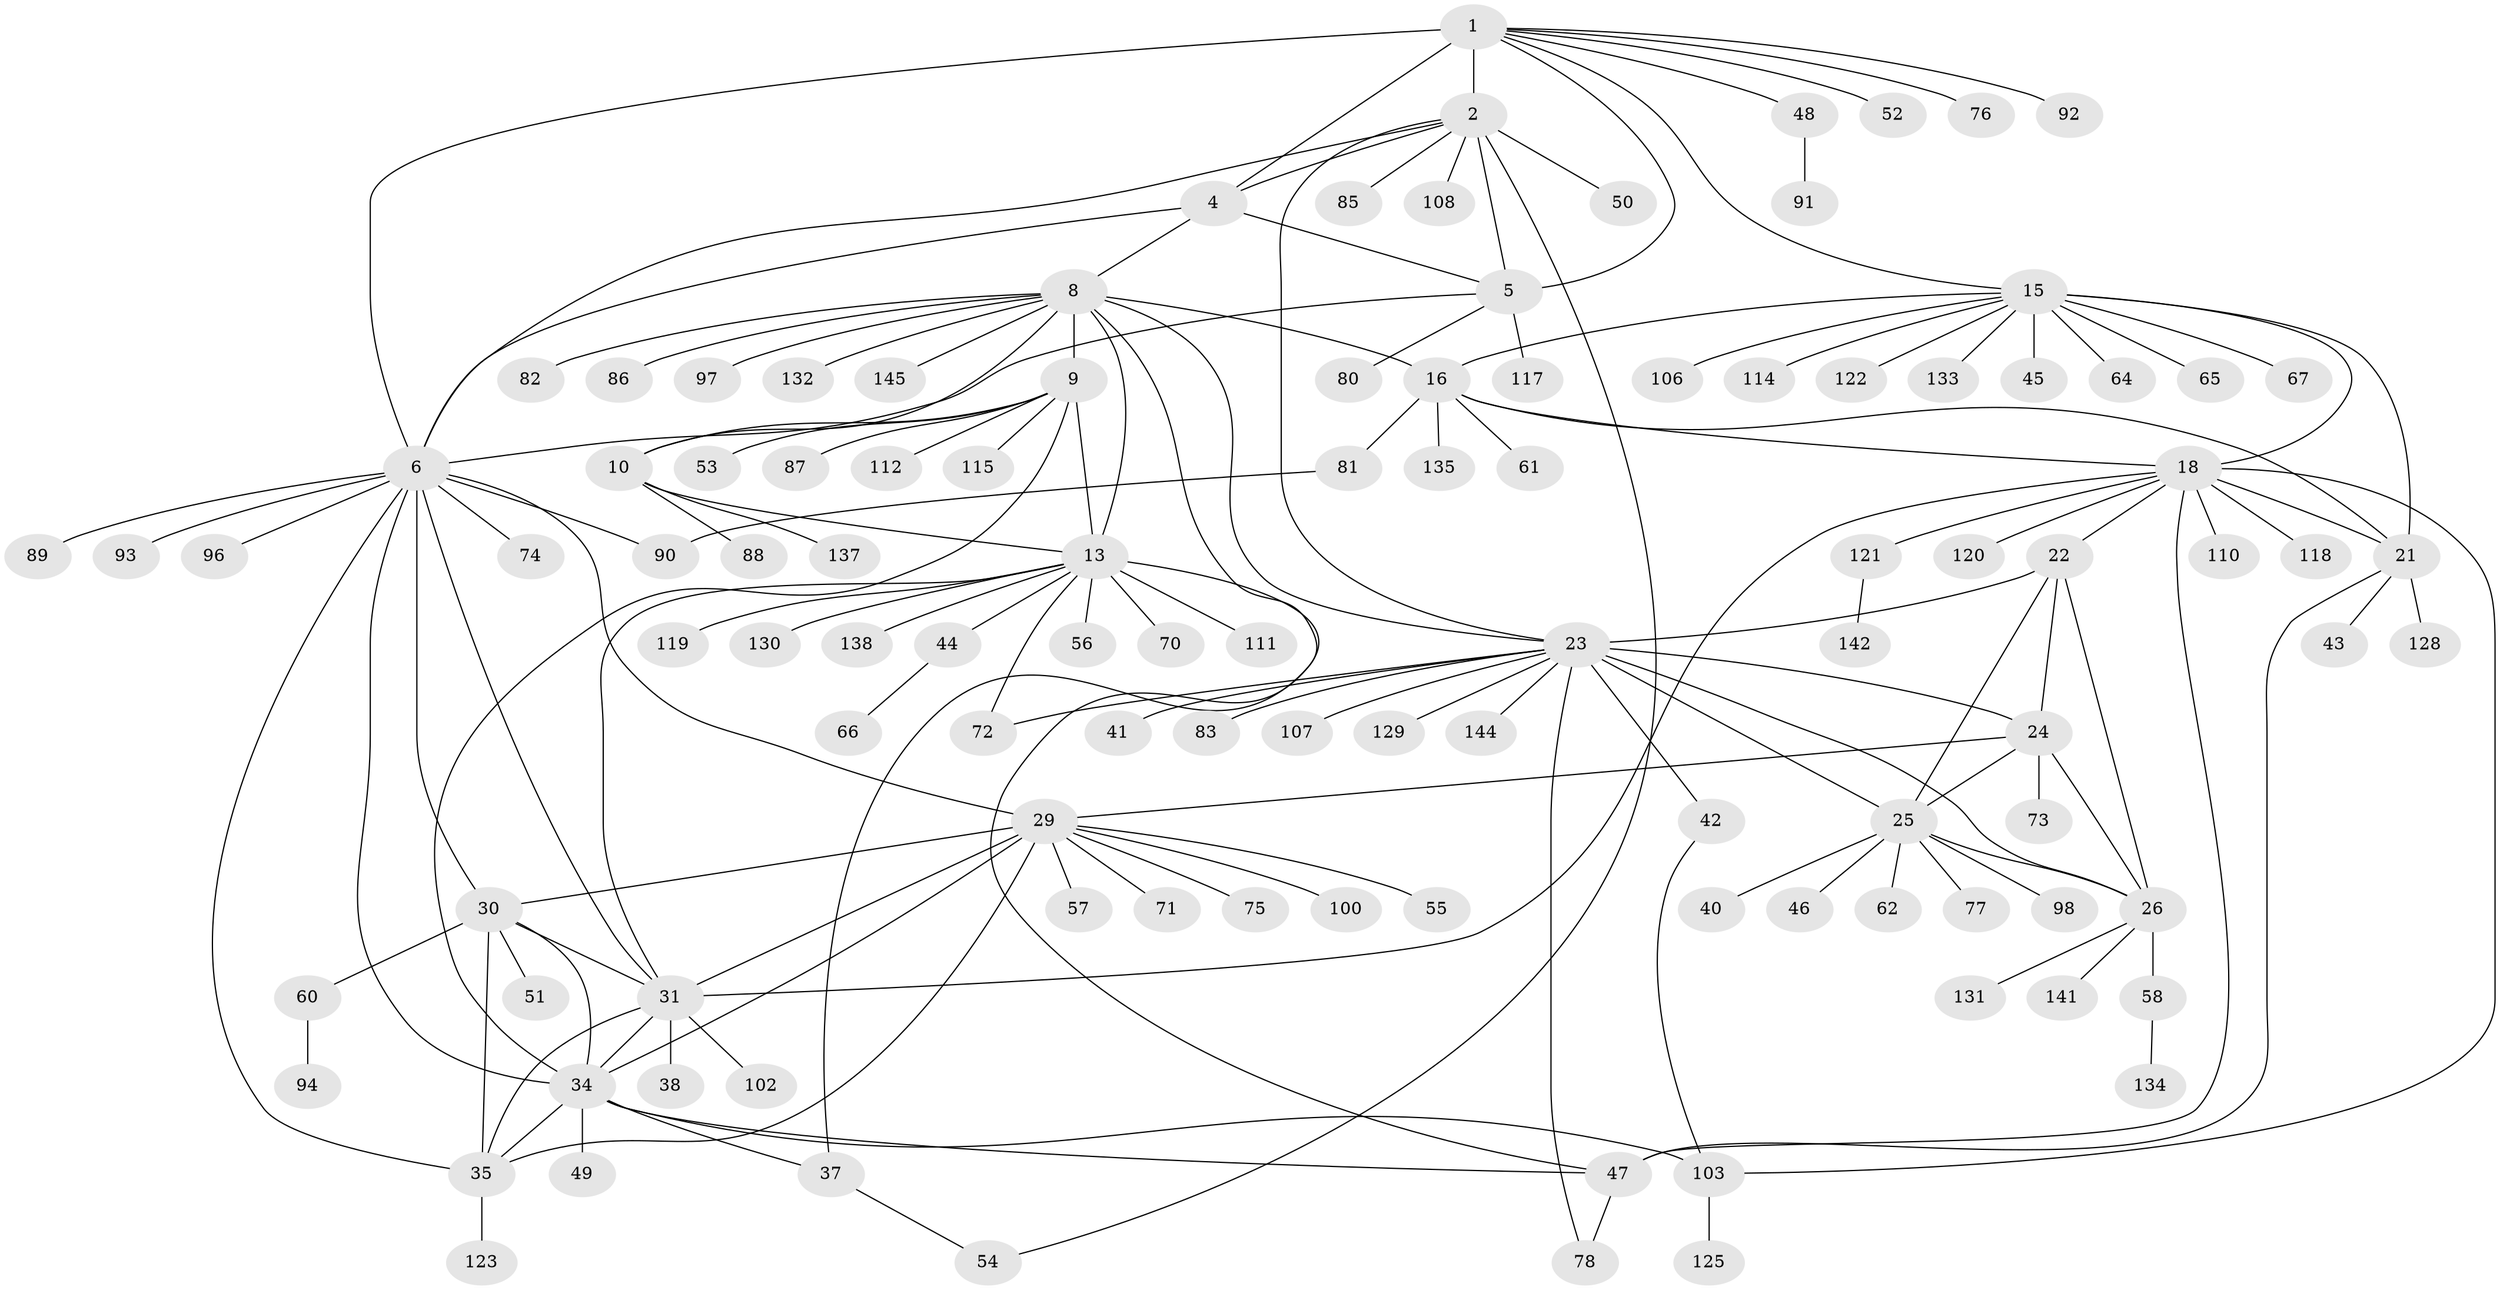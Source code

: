 // original degree distribution, {10: 0.0273972602739726, 8: 0.0410958904109589, 9: 0.04794520547945205, 7: 0.0410958904109589, 12: 0.03424657534246575, 6: 0.0136986301369863, 11: 0.0273972602739726, 14: 0.00684931506849315, 2: 0.17123287671232876, 4: 0.02054794520547945, 1: 0.547945205479452, 3: 0.02054794520547945}
// Generated by graph-tools (version 1.1) at 2025/11/02/27/25 16:11:30]
// undirected, 110 vertices, 154 edges
graph export_dot {
graph [start="1"]
  node [color=gray90,style=filled];
  1 [super="+7"];
  2 [super="+3"];
  4;
  5 [super="+59"];
  6 [super="+33"];
  8 [super="+12"];
  9 [super="+11"];
  10;
  13 [super="+14"];
  15 [super="+17"];
  16 [super="+19"];
  18 [super="+20"];
  21 [super="+99"];
  22 [super="+79"];
  23 [super="+27"];
  24;
  25 [super="+136"];
  26 [super="+28"];
  29 [super="+63"];
  30 [super="+32"];
  31 [super="+101"];
  34 [super="+39"];
  35 [super="+36"];
  37 [super="+69"];
  38;
  40;
  41;
  42 [super="+105"];
  43;
  44;
  45;
  46;
  47 [super="+68"];
  48 [super="+140"];
  49;
  50;
  51;
  52 [super="+146"];
  53;
  54;
  55 [super="+104"];
  56;
  57;
  58 [super="+84"];
  60;
  61;
  62;
  64;
  65;
  66 [super="+143"];
  67;
  70 [super="+113"];
  71;
  72;
  73;
  74;
  75;
  76;
  77;
  78;
  80;
  81;
  82;
  83;
  85;
  86;
  87;
  88;
  89 [super="+95"];
  90;
  91;
  92;
  93;
  94 [super="+139"];
  96;
  97;
  98 [super="+124"];
  100 [super="+116"];
  102;
  103 [super="+109"];
  106;
  107;
  108 [super="+126"];
  110;
  111;
  112;
  114;
  115;
  117;
  118;
  119;
  120;
  121 [super="+127"];
  122;
  123;
  125;
  128;
  129;
  130;
  131;
  132;
  133;
  134;
  135;
  137;
  138;
  141;
  142;
  144;
  145;
  1 -- 2 [weight=4];
  1 -- 4 [weight=2];
  1 -- 5 [weight=2];
  1 -- 6 [weight=2];
  1 -- 48;
  1 -- 52;
  1 -- 76;
  1 -- 92;
  1 -- 15;
  2 -- 4 [weight=2];
  2 -- 5 [weight=2];
  2 -- 6 [weight=2];
  2 -- 23;
  2 -- 108;
  2 -- 50;
  2 -- 85;
  2 -- 54;
  4 -- 5;
  4 -- 6;
  4 -- 8;
  5 -- 6;
  5 -- 80;
  5 -- 117;
  6 -- 74;
  6 -- 89;
  6 -- 93;
  6 -- 96;
  6 -- 34;
  6 -- 35;
  6 -- 90;
  6 -- 29;
  6 -- 30 [weight=2];
  6 -- 31;
  8 -- 9 [weight=4];
  8 -- 10 [weight=2];
  8 -- 13 [weight=4];
  8 -- 82;
  8 -- 86;
  8 -- 97;
  8 -- 132;
  8 -- 145;
  8 -- 37;
  8 -- 16;
  8 -- 23;
  9 -- 10 [weight=2];
  9 -- 13 [weight=4];
  9 -- 34;
  9 -- 112;
  9 -- 115;
  9 -- 53;
  9 -- 87;
  10 -- 13 [weight=2];
  10 -- 88;
  10 -- 137;
  13 -- 44;
  13 -- 72;
  13 -- 130;
  13 -- 138;
  13 -- 31;
  13 -- 70;
  13 -- 111;
  13 -- 47;
  13 -- 119;
  13 -- 56;
  15 -- 16 [weight=4];
  15 -- 18 [weight=4];
  15 -- 21 [weight=2];
  15 -- 45;
  15 -- 64;
  15 -- 122;
  15 -- 133;
  15 -- 65;
  15 -- 67;
  15 -- 106;
  15 -- 114;
  16 -- 18 [weight=4];
  16 -- 21 [weight=2];
  16 -- 61;
  16 -- 135;
  16 -- 81;
  18 -- 21 [weight=2];
  18 -- 110;
  18 -- 118;
  18 -- 103;
  18 -- 22;
  18 -- 120;
  18 -- 121;
  18 -- 31;
  18 -- 47;
  21 -- 43;
  21 -- 128;
  21 -- 47;
  22 -- 23 [weight=2];
  22 -- 24;
  22 -- 25;
  22 -- 26 [weight=2];
  23 -- 24 [weight=2];
  23 -- 25 [weight=2];
  23 -- 26 [weight=4];
  23 -- 72;
  23 -- 129;
  23 -- 41;
  23 -- 42;
  23 -- 107;
  23 -- 78;
  23 -- 144;
  23 -- 83;
  24 -- 25;
  24 -- 26 [weight=2];
  24 -- 29;
  24 -- 73;
  25 -- 26 [weight=2];
  25 -- 40;
  25 -- 46;
  25 -- 62;
  25 -- 77;
  25 -- 98;
  26 -- 131;
  26 -- 58;
  26 -- 141;
  29 -- 30 [weight=2];
  29 -- 31;
  29 -- 34;
  29 -- 35;
  29 -- 55;
  29 -- 57;
  29 -- 71;
  29 -- 75;
  29 -- 100;
  30 -- 31 [weight=2];
  30 -- 34 [weight=2];
  30 -- 35 [weight=2];
  30 -- 60;
  30 -- 51;
  31 -- 34;
  31 -- 35;
  31 -- 38;
  31 -- 102;
  34 -- 35;
  34 -- 37;
  34 -- 47;
  34 -- 49;
  34 -- 103;
  35 -- 123;
  37 -- 54;
  42 -- 103;
  44 -- 66;
  47 -- 78;
  48 -- 91;
  58 -- 134;
  60 -- 94;
  81 -- 90;
  103 -- 125;
  121 -- 142;
}
